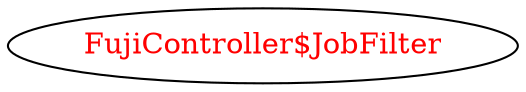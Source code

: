 digraph dependencyGraph {
 concentrate=true;
 ranksep="2.0";
 rankdir="LR"; 
 splines="ortho";
"FujiController$JobFilter" [fontcolor="red"];
}